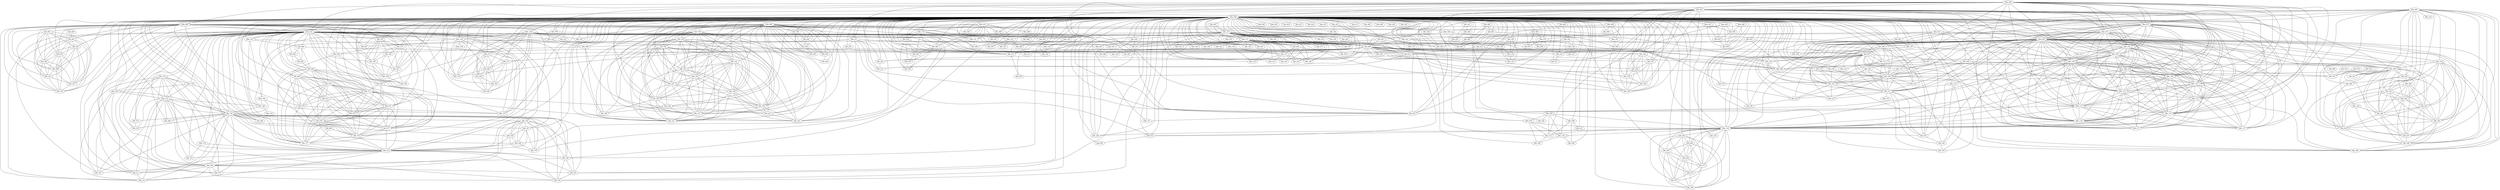 strict graph 1267 {
QDe_001 -- QDe_004;
QDe_001 -- QDe_092;
QDe_001 -- QDe_128;
QDe_001 -- QDi_109;
QDe_001 -- QDi_114;
QDe_001 -- QDi_180;
QDe_001 -- QDi_186;
QDe_001 -- QDi_204;
QDe_001 -- QDi_208;
QDe_001 -- QDi_233;
QDe_001 -- QDi_234;
QDe_001 -- QDi_241;
QDe_001 -- QDi_242;
QDe_001 -- QDi_243;
QDe_001 -- QDi_244;
QDe_001 -- QDi_245;
QDe_001 -- QDi_246;
QDe_001 -- QDi_247;
QDe_001 -- QDi_248;
QDe_001 -- QDi_294;
QDe_002 -- QDe_003;
QDe_002 -- QDe_004;
QDe_002 -- QDe_006;
QDe_002 -- QDe_009;
QDe_002 -- QDe_011;
QDe_002 -- QDe_014;
QDe_002 -- QDe_070;
QDe_002 -- QDe_071;
QDe_002 -- QDe_072;
QDe_002 -- QDe_103;
QDe_002 -- QDe_104;
QDe_002 -- QDe_105;
QDe_002 -- QDe_106;
QDe_002 -- QDe_109;
QDe_002 -- QDe_110;
QDe_002 -- QDe_111;
QDe_002 -- QDe_112;
QDe_002 -- QDe_113;
QDe_002 -- QDe_114;
QDe_002 -- QDe_116;
QDe_002 -- QDi_028;
QDe_002 -- QDi_042;
QDe_002 -- QDi_172;
QDe_003 -- QDe_004;
QDe_003 -- QDe_071;
QDe_003 -- QDe_072;
QDe_003 -- QDe_103;
QDe_003 -- QDe_104;
QDe_003 -- QDe_105;
QDe_003 -- QDe_106;
QDe_003 -- QDe_109;
QDe_003 -- QDe_110;
QDe_003 -- QDe_111;
QDe_003 -- QDe_112;
QDe_003 -- QDe_113;
QDe_003 -- QDe_114;
QDe_003 -- QDe_116;
QDe_003 -- QDe_136;
QDe_003 -- QDi_001;
QDe_003 -- QDi_006;
QDe_003 -- QDi_014;
QDe_003 -- QDi_017;
QDe_003 -- QDi_031;
QDe_003 -- QDi_042;
QDe_003 -- QDi_192;
QDe_003 -- QDi_193;
QDe_003 -- QDi_194;
QDe_003 -- QDi_195;
QDe_003 -- QDi_196;
QDe_003 -- QDi_198;
QDe_003 -- QDi_318;
QDe_004 -- QDe_005;
QDe_004 -- QDe_006;
QDe_004 -- QDe_007;
QDe_004 -- QDe_008;
QDe_004 -- QDe_009;
QDe_004 -- QDe_010;
QDe_004 -- QDe_011;
QDe_004 -- QDe_012;
QDe_004 -- QDe_014;
QDe_004 -- QDe_015;
QDe_004 -- QDe_019;
QDe_004 -- QDe_020;
QDe_004 -- QDe_021;
QDe_004 -- QDe_068;
QDe_004 -- QDe_069;
QDe_004 -- QDe_070;
QDe_004 -- QDe_071;
QDe_004 -- QDe_072;
QDe_004 -- QDe_088;
QDe_004 -- QDe_089;
QDe_004 -- QDe_090;
QDe_004 -- QDe_091;
QDe_004 -- QDe_092;
QDe_004 -- QDe_093;
QDe_004 -- QDe_096;
QDe_004 -- QDe_098;
QDe_004 -- QDe_099;
QDe_004 -- QDe_100;
QDe_004 -- QDe_101;
QDe_004 -- QDe_102;
QDe_004 -- QDe_103;
QDe_004 -- QDe_104;
QDe_004 -- QDe_105;
QDe_004 -- QDe_106;
QDe_004 -- QDe_107;
QDe_004 -- QDe_108;
QDe_004 -- QDe_109;
QDe_004 -- QDe_110;
QDe_004 -- QDe_111;
QDe_004 -- QDe_112;
QDe_004 -- QDe_113;
QDe_004 -- QDe_114;
QDe_004 -- QDe_115;
QDe_004 -- QDe_116;
QDe_004 -- QDe_118;
QDe_004 -- QDe_119;
QDe_004 -- QDe_121;
QDe_004 -- QDe_129;
QDe_004 -- QDe_130;
QDe_004 -- QDe_132;
QDe_004 -- QDe_133;
QDe_004 -- QDe_136;
QDe_004 -- QDe_137;
QDe_004 -- QDe_138;
QDe_004 -- QDe_139;
QDe_004 -- QDe_140;
QDe_004 -- QDe_141;
QDe_004 -- QDe_142;
QDe_004 -- QDe_143;
QDe_004 -- QDe_144;
QDe_004 -- QDi_001;
QDe_004 -- QDi_002;
QDe_004 -- QDi_003;
QDe_004 -- QDi_006;
QDe_004 -- QDi_009;
QDe_004 -- QDi_010;
QDe_004 -- QDi_012;
QDe_004 -- QDi_014;
QDe_004 -- QDi_015;
QDe_004 -- QDi_017;
QDe_004 -- QDi_018;
QDe_004 -- QDi_019;
QDe_004 -- QDi_020;
QDe_004 -- QDi_021;
QDe_004 -- QDi_023;
QDe_004 -- QDi_027;
QDe_004 -- QDi_028;
QDe_004 -- QDi_029;
QDe_004 -- QDi_031;
QDe_004 -- QDi_037;
QDe_004 -- QDi_042;
QDe_004 -- QDi_054;
QDe_004 -- QDi_055;
QDe_004 -- QDi_056;
QDe_004 -- QDi_057;
QDe_004 -- QDi_058;
QDe_004 -- QDi_059;
QDe_004 -- QDi_065;
QDe_004 -- QDi_068;
QDe_004 -- QDi_070;
QDe_004 -- QDi_071;
QDe_004 -- QDi_072;
QDe_004 -- QDi_073;
QDe_004 -- QDi_075;
QDe_004 -- QDi_080;
QDe_004 -- QDi_081;
QDe_004 -- QDi_082;
QDe_004 -- QDi_083;
QDe_004 -- QDi_086;
QDe_004 -- QDi_087;
QDe_004 -- QDi_088;
QDe_004 -- QDi_095;
QDe_004 -- QDi_099;
QDe_004 -- QDi_111;
QDe_004 -- QDi_120;
QDe_004 -- QDi_122;
QDe_004 -- QDi_123;
QDe_004 -- QDi_124;
QDe_004 -- QDi_126;
QDe_004 -- QDi_128;
QDe_004 -- QDi_129;
QDe_004 -- QDi_130;
QDe_004 -- QDi_132;
QDe_004 -- QDi_135;
QDe_004 -- QDi_136;
QDe_004 -- QDi_138;
QDe_004 -- QDi_139;
QDe_004 -- QDi_140;
QDe_004 -- QDi_141;
QDe_004 -- QDi_142;
QDe_004 -- QDi_143;
QDe_004 -- QDi_144;
QDe_004 -- QDi_147;
QDe_004 -- QDi_148;
QDe_004 -- QDi_149;
QDe_004 -- QDi_150;
QDe_004 -- QDi_151;
QDe_004 -- QDi_154;
QDe_004 -- QDi_155;
QDe_004 -- QDi_156;
QDe_004 -- QDi_157;
QDe_004 -- QDi_160;
QDe_004 -- QDi_161;
QDe_004 -- QDi_164;
QDe_004 -- QDi_167;
QDe_004 -- QDi_170;
QDe_004 -- QDi_172;
QDe_004 -- QDi_176;
QDe_004 -- QDi_177;
QDe_004 -- QDi_180;
QDe_004 -- QDi_184;
QDe_004 -- QDi_186;
QDe_004 -- QDi_187;
QDe_004 -- QDi_188;
QDe_004 -- QDi_190;
QDe_004 -- QDi_192;
QDe_004 -- QDi_193;
QDe_004 -- QDi_194;
QDe_004 -- QDi_195;
QDe_004 -- QDi_196;
QDe_004 -- QDi_198;
QDe_004 -- QDi_199;
QDe_004 -- QDi_200;
QDe_004 -- QDi_201;
QDe_004 -- QDi_202;
QDe_004 -- QDi_205;
QDe_004 -- QDi_206;
QDe_004 -- QDi_216;
QDe_004 -- QDi_218;
QDe_004 -- QDi_221;
QDe_004 -- QDi_223;
QDe_004 -- QDi_226;
QDe_004 -- QDi_228;
QDe_004 -- QDi_229;
QDe_004 -- QDi_231;
QDe_004 -- QDi_232;
QDe_004 -- QDi_236;
QDe_004 -- QDi_237;
QDe_004 -- QDi_238;
QDe_004 -- QDi_249;
QDe_004 -- QDi_250;
QDe_004 -- QDi_251;
QDe_004 -- QDi_252;
QDe_004 -- QDi_253;
QDe_004 -- QDi_254;
QDe_004 -- QDi_255;
QDe_004 -- QDi_259;
QDe_004 -- QDi_260;
QDe_004 -- QDi_261;
QDe_004 -- QDi_262;
QDe_004 -- QDi_263;
QDe_004 -- QDi_264;
QDe_004 -- QDi_265;
QDe_004 -- QDi_266;
QDe_004 -- QDi_268;
QDe_004 -- QDi_271;
QDe_004 -- QDi_273;
QDe_004 -- QDi_274;
QDe_004 -- QDi_275;
QDe_004 -- QDi_279;
QDe_004 -- QDi_282;
QDe_004 -- QDi_283;
QDe_004 -- QDi_285;
QDe_004 -- QDi_286;
QDe_004 -- QDi_289;
QDe_004 -- QDi_291;
QDe_004 -- QDi_292;
QDe_004 -- QDi_293;
QDe_004 -- QDi_295;
QDe_004 -- QDi_296;
QDe_004 -- QDi_297;
QDe_004 -- QDi_298;
QDe_004 -- QDi_300;
QDe_004 -- QDi_301;
QDe_004 -- QDi_303;
QDe_004 -- QDi_304;
QDe_004 -- QDi_305;
QDe_004 -- QDi_306;
QDe_004 -- QDi_308;
QDe_004 -- QDi_309;
QDe_004 -- QDi_317;
QDe_004 -- QDi_318;
QDe_004 -- QDi_320;
QDe_004 -- QDi_321;
QDe_004 -- QDi_322;
QDe_004 -- QDi_323;
QDe_004 -- QDi_324;
QDe_004 -- QDi_325;
QDe_004 -- QDi_326;
QDe_004 -- QDi_327;
QDe_004 -- QDi_328;
QDe_004 -- QDi_329;
QDe_004 -- QDi_330;
QDe_004 -- QDi_331;
QDe_004 -- QDi_332;
QDe_004 -- QDi_333;
QDe_004 -- QDi_334;
QDe_004 -- QDi_335;
QDe_004 -- QDi_336;
QDe_004 -- QDi_337;
QDe_004 -- QDi_338;
QDe_004 -- QDi_339;
QDe_004 -- QDi_340;
QDe_004 -- QDi_341;
QDe_004 -- QDi_342;
QDe_004 -- QDi_343;
QDe_004 -- QDi_344;
QDe_004 -- QDi_345;
QDe_004 -- QDi_346;
QDe_004 -- QDi_347;
QDe_005 -- QDe_019;
QDe_005 -- QDe_121;
QDe_005 -- QDi_054;
QDe_005 -- QDi_055;
QDe_005 -- QDi_056;
QDe_006 -- QDe_014;
QDe_006 -- QDe_021;
QDe_006 -- QDe_102;
QDe_006 -- QDe_107;
QDe_006 -- QDi_031;
QDe_006 -- QDi_042;
QDe_006 -- QDi_067;
QDe_006 -- QDi_074;
QDe_006 -- QDi_091;
QDe_006 -- QDi_092;
QDe_006 -- QDi_093;
QDe_006 -- QDi_095;
QDe_006 -- QDi_096;
QDe_006 -- QDi_099;
QDe_006 -- QDi_101;
QDe_006 -- QDi_103;
QDe_006 -- QDi_104;
QDe_006 -- QDi_155;
QDe_006 -- QDi_157;
QDe_006 -- QDi_160;
QDe_006 -- QDi_161;
QDe_006 -- QDi_164;
QDe_006 -- QDi_232;
QDe_006 -- QDi_279;
QDe_006 -- QDi_311;
QDe_006 -- QDi_313;
QDe_007 -- QDe_115;
QDe_007 -- QDe_137;
QDe_008 -- QDe_019;
QDe_008 -- QDe_096;
QDe_008 -- QDe_118;
QDe_008 -- QDe_121;
QDe_008 -- QDe_130;
QDe_008 -- QDi_228;
QDe_009 -- QDi_042;
QDe_009 -- QDi_067;
QDe_010 -- QDe_088;
QDe_010 -- QDe_119;
QDe_010 -- QDe_131;
QDe_010 -- QDe_132;
QDe_010 -- QDi_259;
QDe_010 -- QDi_260;
QDe_010 -- QDi_261;
QDe_010 -- QDi_290;
QDe_010 -- QDi_300;
QDe_010 -- QDi_301;
QDe_010 -- QDi_303;
QDe_010 -- QDi_311;
QDe_011 -- QDe_089;
QDe_011 -- QDe_090;
QDe_011 -- QDi_006;
QDe_011 -- QDi_010;
QDe_011 -- QDi_042;
QDe_011 -- QDi_057;
QDe_011 -- QDi_223;
QDe_011 -- QDi_229;
QDe_011 -- QDi_231;
QDe_011 -- QDi_255;
QDe_012 -- QDe_021;
QDe_012 -- QDe_091;
QDe_012 -- QDe_104;
QDe_012 -- QDe_105;
QDe_012 -- QDe_110;
QDe_012 -- QDi_079;
QDe_014 -- QDe_089;
QDe_014 -- QDe_090;
QDe_014 -- QDe_102;
QDe_014 -- QDe_134;
QDe_014 -- QDe_135;
QDe_014 -- QDe_136;
QDe_014 -- QDe_138;
QDe_014 -- QDe_139;
QDe_014 -- QDe_140;
QDe_014 -- QDe_141;
QDe_014 -- QDe_142;
QDe_014 -- QDe_143;
QDe_014 -- QDi_006;
QDe_014 -- QDi_031;
QDe_014 -- QDi_042;
QDe_014 -- QDi_060;
QDe_014 -- QDi_062;
QDe_014 -- QDi_063;
QDe_014 -- QDi_064;
QDe_014 -- QDi_065;
QDe_014 -- QDi_068;
QDe_014 -- QDi_070;
QDe_014 -- QDi_071;
QDe_014 -- QDi_072;
QDe_014 -- QDi_073;
QDe_014 -- QDi_074;
QDe_014 -- QDi_075;
QDe_014 -- QDi_076;
QDe_014 -- QDi_077;
QDe_014 -- QDi_136;
QDe_014 -- QDi_152;
QDe_014 -- QDi_155;
QDe_014 -- QDi_157;
QDe_014 -- QDi_160;
QDe_014 -- QDi_161;
QDe_014 -- QDi_164;
QDe_014 -- QDi_167;
QDe_014 -- QDi_168;
QDe_014 -- QDi_169;
QDe_014 -- QDi_170;
QDe_014 -- QDi_176;
QDe_014 -- QDi_177;
QDe_014 -- QDi_232;
QDe_014 -- QDi_249;
QDe_014 -- QDi_250;
QDe_014 -- QDi_251;
QDe_014 -- QDi_252;
QDe_014 -- QDi_262;
QDe_014 -- QDi_279;
QDe_014 -- QDi_280;
QDe_014 -- QDi_298;
QDe_014 -- QDi_311;
QDe_014 -- QDi_313;
QDe_014 -- QDi_314;
QDe_014 -- QDi_315;
QDe_014 -- QDi_316;
QDe_014 -- QDi_318;
QDe_014 -- QDi_319;
QDe_014 -- QDi_322;
QDe_014 -- QDi_333;
QDe_015 -- QDi_054;
QDe_015 -- QDi_055;
QDe_015 -- QDi_056;
QDe_019 -- QDe_118;
QDe_019 -- QDe_121;
QDe_019 -- QDe_130;
QDe_019 -- QDe_130;
QDe_019 -- QDi_309;
QDe_021 -- QDe_126;
QDe_021 -- QDe_127;
QDe_021 -- QDi_006;
QDe_021 -- QDi_010;
QDe_021 -- QDi_079;
QDe_068 -- QDi_054;
QDe_068 -- QDi_055;
QDe_068 -- QDi_056;
QDe_069 -- QDe_070;
QDe_069 -- QDi_057;
QDe_069 -- QDi_058;
QDe_070 -- QDe_118;
QDe_070 -- QDi_042;
QDe_070 -- QDi_057;
QDe_070 -- QDi_058;
QDe_071 -- QDe_072;
QDe_071 -- QDe_092;
QDe_071 -- QDe_103;
QDe_071 -- QDe_104;
QDe_071 -- QDe_105;
QDe_071 -- QDe_106;
QDe_071 -- QDe_109;
QDe_071 -- QDe_110;
QDe_071 -- QDe_111;
QDe_071 -- QDe_112;
QDe_071 -- QDe_113;
QDe_071 -- QDe_114;
QDe_071 -- QDe_116;
QDe_071 -- QDe_117;
QDe_071 -- QDe_118;
QDe_071 -- QDi_104;
QDe_071 -- QDi_171;
QDe_072 -- QDe_092;
QDe_072 -- QDe_103;
QDe_072 -- QDe_104;
QDe_072 -- QDe_105;
QDe_072 -- QDe_106;
QDe_072 -- QDe_109;
QDe_072 -- QDe_110;
QDe_072 -- QDe_111;
QDe_072 -- QDe_112;
QDe_072 -- QDe_113;
QDe_072 -- QDe_114;
QDe_072 -- QDe_116;
QDe_072 -- QDe_117;
QDe_072 -- QDe_118;
QDe_072 -- QDi_042;
QDe_072 -- QDi_171;
QDe_088 -- QDi_268;
QDe_089 -- QDe_090;
QDe_089 -- QDi_188;
QDe_089 -- QDi_190;
QDe_090 -- QDi_071;
QDe_090 -- QDi_074;
QDe_090 -- QDi_333;
QDe_091 -- QDe_107;
QDe_091 -- QDe_108;
QDe_092 -- QDe_103;
QDe_092 -- QDe_104;
QDe_092 -- QDe_105;
QDe_092 -- QDe_106;
QDe_092 -- QDe_109;
QDe_092 -- QDe_110;
QDe_092 -- QDe_111;
QDe_092 -- QDe_112;
QDe_092 -- QDe_113;
QDe_092 -- QDe_114;
QDe_092 -- QDe_116;
QDe_092 -- QDe_118;
QDe_092 -- QDe_128;
QDe_092 -- QDe_133;
QDe_092 -- QDi_086;
QDe_092 -- QDi_087;
QDe_092 -- QDi_109;
QDe_092 -- QDi_111;
QDe_092 -- QDi_114;
QDe_092 -- QDi_119;
QDe_092 -- QDi_120;
QDe_092 -- QDi_122;
QDe_092 -- QDi_123;
QDe_092 -- QDi_124;
QDe_092 -- QDi_126;
QDe_092 -- QDi_180;
QDe_092 -- QDi_186;
QDe_092 -- QDi_187;
QDe_092 -- QDi_204;
QDe_092 -- QDi_216;
QDe_092 -- QDi_217;
QDe_092 -- QDi_218;
QDe_092 -- QDi_219;
QDe_092 -- QDi_241;
QDe_092 -- QDi_242;
QDe_092 -- QDi_243;
QDe_092 -- QDi_244;
QDe_092 -- QDi_245;
QDe_092 -- QDi_246;
QDe_092 -- QDi_247;
QDe_092 -- QDi_248;
QDe_092 -- QDi_293;
QDe_092 -- QDi_294;
QDe_092 -- QDi_295;
QDe_092 -- QDi_304;
QDe_092 -- QDi_305;
QDe_096 -- QDe_121;
QDe_096 -- QDi_296;
QDe_096 -- QDi_321;
QDe_098 -- QDi_031;
QDe_098 -- QDi_138;
QDe_098 -- QDi_139;
QDe_098 -- QDi_140;
QDe_098 -- QDi_141;
QDe_098 -- QDi_142;
QDe_098 -- QDi_143;
QDe_098 -- QDi_144;
QDe_098 -- QDi_147;
QDe_098 -- QDi_148;
QDe_098 -- QDi_149;
QDe_098 -- QDi_150;
QDe_098 -- QDi_151;
QDe_098 -- QDi_156;
QDe_098 -- QDi_188;
QDe_098 -- QDi_190;
QDe_098 -- QDi_199;
QDe_098 -- QDi_200;
QDe_098 -- QDi_202;
QDe_098 -- QDi_203;
QDe_098 -- QDi_205;
QDe_098 -- QDi_221;
QDe_098 -- QDi_222;
QDe_098 -- QDi_223;
QDe_098 -- QDi_226;
QDe_098 -- QDi_237;
QDe_098 -- QDi_238;
QDe_099 -- QDe_100;
QDe_099 -- QDe_101;
QDe_099 -- QDi_004;
QDe_099 -- QDi_009;
QDe_100 -- QDe_101;
QDe_100 -- QDe_131;
QDe_100 -- QDi_004;
QDe_100 -- QDi_290;
QDe_101 -- QDi_004;
QDe_102 -- QDi_031;
QDe_102 -- QDi_067;
QDe_103 -- QDe_104;
QDe_103 -- QDe_105;
QDe_103 -- QDe_106;
QDe_103 -- QDe_109;
QDe_103 -- QDe_110;
QDe_103 -- QDe_111;
QDe_103 -- QDe_112;
QDe_103 -- QDe_113;
QDe_103 -- QDe_114;
QDe_103 -- QDe_116;
QDe_103 -- QDe_117;
QDe_103 -- QDe_118;
QDe_103 -- QDi_111;
QDe_103 -- QDi_119;
QDe_103 -- QDi_171;
QDe_104 -- QDe_105;
QDe_104 -- QDe_106;
QDe_104 -- QDe_109;
QDe_104 -- QDe_110;
QDe_104 -- QDe_111;
QDe_104 -- QDe_112;
QDe_104 -- QDe_113;
QDe_104 -- QDe_114;
QDe_104 -- QDe_116;
QDe_104 -- QDe_117;
QDe_104 -- QDe_118;
QDe_104 -- QDi_171;
QDe_105 -- QDe_106;
QDe_105 -- QDe_109;
QDe_105 -- QDe_110;
QDe_105 -- QDe_111;
QDe_105 -- QDe_112;
QDe_105 -- QDe_113;
QDe_105 -- QDe_114;
QDe_105 -- QDe_116;
QDe_105 -- QDe_117;
QDe_105 -- QDe_118;
QDe_105 -- QDi_028;
QDe_105 -- QDi_042;
QDe_105 -- QDi_171;
QDe_106 -- QDe_109;
QDe_106 -- QDe_110;
QDe_106 -- QDe_111;
QDe_106 -- QDe_112;
QDe_106 -- QDe_113;
QDe_106 -- QDe_114;
QDe_106 -- QDe_116;
QDe_106 -- QDe_117;
QDe_106 -- QDe_118;
QDe_106 -- QDi_042;
QDe_106 -- QDi_171;
QDe_107 -- QDe_108;
QDe_107 -- QDe_109;
QDe_109 -- QDe_110;
QDe_109 -- QDe_111;
QDe_109 -- QDe_112;
QDe_109 -- QDe_113;
QDe_109 -- QDe_114;
QDe_109 -- QDe_116;
QDe_109 -- QDe_117;
QDe_109 -- QDe_118;
QDe_109 -- QDi_079;
QDe_109 -- QDi_171;
QDe_110 -- QDe_111;
QDe_110 -- QDe_112;
QDe_110 -- QDe_113;
QDe_110 -- QDe_114;
QDe_110 -- QDe_116;
QDe_110 -- QDe_117;
QDe_110 -- QDe_118;
QDe_110 -- QDi_171;
QDe_111 -- QDe_112;
QDe_111 -- QDe_113;
QDe_111 -- QDe_114;
QDe_111 -- QDe_116;
QDe_111 -- QDe_117;
QDe_111 -- QDe_118;
QDe_111 -- QDi_171;
QDe_112 -- QDe_113;
QDe_112 -- QDe_114;
QDe_112 -- QDe_116;
QDe_112 -- QDe_117;
QDe_112 -- QDe_118;
QDe_112 -- QDi_171;
QDe_113 -- QDe_114;
QDe_113 -- QDe_116;
QDe_113 -- QDe_117;
QDe_113 -- QDe_118;
QDe_113 -- QDi_042;
QDe_113 -- QDi_171;
QDe_114 -- QDe_116;
QDe_114 -- QDe_117;
QDe_114 -- QDe_118;
QDe_114 -- QDi_171;
QDe_115 -- QDe_137;
QDe_115 -- QDe_145;
QDe_115 -- QDi_010;
QDe_115 -- QDi_031;
QDe_115 -- QDi_128;
QDe_115 -- QDi_129;
QDe_115 -- QDi_130;
QDe_115 -- QDi_132;
QDe_115 -- QDi_198;
QDe_115 -- QDi_236;
QDe_115 -- QDi_237;
QDe_115 -- QDi_238;
QDe_115 -- QDi_262;
QDe_115 -- QDi_276;
QDe_115 -- QDi_277;
QDe_115 -- QDi_278;
QDe_115 -- QDi_299;
QDe_115 -- QDi_306;
QDe_115 -- QDi_317;
QDe_115 -- QDi_325;
QDe_115 -- QDi_326;
QDe_115 -- QDi_334;
QDe_115 -- QDi_335;
QDe_115 -- QDi_336;
QDe_115 -- QDi_339;
QDe_115 -- QDi_340;
QDe_115 -- QDi_343;
QDe_115 -- QDi_345;
QDe_115 -- QDi_347;
QDe_116 -- QDe_117;
QDe_116 -- QDe_118;
QDe_116 -- QDi_171;
QDe_118 -- QDe_121;
QDe_118 -- QDe_130;
QDe_118 -- QDe_130;
QDe_118 -- QDi_010;
QDe_118 -- QDi_135;
QDe_118 -- QDi_238;
QDe_118 -- QDi_263;
QDe_118 -- QDi_264;
QDe_118 -- QDi_265;
QDe_118 -- QDi_266;
QDe_118 -- QDi_271;
QDe_118 -- QDi_272;
QDe_118 -- QDi_293;
QDe_118 -- QDi_307;
QDe_118 -- QDi_308;
QDe_119 -- QDe_131;
QDe_119 -- QDe_132;
QDe_119 -- QDi_259;
QDe_119 -- QDi_260;
QDe_119 -- QDi_261;
QDe_119 -- QDi_290;
QDe_119 -- QDi_302;
QDe_121 -- QDi_309;
QDe_126 -- QDi_244;
QDe_126 -- QDi_247;
QDe_128 -- QDi_180;
QDe_128 -- QDi_241;
QDe_128 -- QDi_242;
QDe_128 -- QDi_243;
QDe_128 -- QDi_244;
QDe_128 -- QDi_245;
QDe_128 -- QDi_246;
QDe_128 -- QDi_247;
QDe_128 -- QDi_248;
QDe_128 -- QDi_294;
QDe_129 -- QDe_136;
QDe_129 -- QDi_006;
QDe_129 -- QDi_156;
QDe_129 -- QDi_274;
QDe_129 -- QDi_275;
QDe_129 -- QDi_282;
QDe_129 -- QDi_283;
QDe_129 -- QDi_291;
QDe_129 -- QDi_292;
QDe_129 -- QDi_318;
QDe_129 -- QDi_331;
QDe_130 -- QDe_130;
QDe_130 -- QDi_296;
QDe_130 -- QDi_309;
QDe_131 -- QDi_290;
QDe_132 -- QDi_286;
QDe_132 -- QDi_287;
QDe_132 -- QDi_312;
QDe_133 -- QDi_217;
QDe_133 -- QDi_304;
QDe_133 -- QDi_305;
QDe_134 -- QDe_135;
QDe_134 -- QDe_139;
QDe_134 -- QDe_140;
QDe_134 -- QDe_141;
QDe_134 -- QDi_136;
QDe_134 -- QDi_232;
QDe_134 -- QDi_250;
QDe_134 -- QDi_314;
QDe_134 -- QDi_315;
QDe_134 -- QDi_316;
QDe_134 -- QDi_319;
QDe_135 -- QDi_232;
QDe_135 -- QDi_316;
QDe_136 -- QDe_146;
QDe_136 -- QDe_318;
QDe_136 -- QDi_006;
QDe_136 -- QDi_274;
QDe_136 -- QDi_282;
QDe_136 -- QDi_318;
QDe_137 -- QDe_144;
QDe_137 -- QDi_006;
QDe_137 -- QDi_198;
QDe_137 -- QDi_237;
QDe_137 -- QDi_299;
QDe_137 -- QDi_317;
QDe_137 -- QDi_323;
QDe_137 -- QDi_324;
QDe_137 -- QDi_325;
QDe_137 -- QDi_326;
QDe_137 -- QDi_327;
QDe_137 -- QDi_328;
QDe_137 -- QDi_332;
QDe_137 -- QDi_335;
QDe_137 -- QDi_336;
QDe_137 -- QDi_337;
QDe_137 -- QDi_338;
QDe_137 -- QDi_342;
QDe_137 -- QDi_343;
QDe_137 -- QDi_346;
QDe_137 -- QDi_347;
QDe_138 -- QDe_142;
QDe_138 -- QDi_322;
QDe_139 -- QDe_140;
QDe_139 -- QDe_141;
QDe_139 -- QDe_146;
QDe_139 -- QDi_136;
QDe_140 -- QDe_141;
QDe_140 -- QDi_136;
QDe_140 -- QDi_311;
QDe_140 -- QDi_313;
QDe_140 -- QDi_314;
QDe_141 -- QDe_146;
QDe_141 -- QDi_136;
QDe_141 -- QDi_232;
QDe_141 -- QDi_249;
QDe_141 -- QDi_252;
QDe_141 -- QDi_279;
QDe_141 -- QDi_280;
QDe_141 -- QDi_311;
QDe_141 -- QDi_313;
QDe_141 -- QDi_314;
QDe_141 -- QDi_319;
QDe_142 -- QDi_322;
QDe_143 -- QDe_145;
QDe_143 -- QDe_146;
QDe_143 -- QDi_060;
QDe_143 -- QDi_333;
QDe_144 -- QDi_317;
QDe_144 -- QDi_332;
QDe_145 -- QDe_146;
QDe_145 -- QDi_136;
QDe_145 -- QDi_333;
QDe_146 -- QDe_333;
QDe_146 -- QDi_136;
QDi_001 -- QDi_003;
QDi_001 -- QDi_006;
QDi_001 -- QDi_021;
QDi_001 -- QDi_023;
QDi_001 -- QDi_028;
QDi_001 -- QDi_196;
QDi_001 -- QDi_330;
QDi_004 -- QDi_198;
QDi_006 -- QDi_012;
QDi_006 -- QDi_014;
QDi_006 -- QDi_017;
QDi_006 -- QDi_023;
QDi_006 -- QDi_028;
QDi_006 -- QDi_031;
QDi_006 -- QDi_065;
QDi_006 -- QDi_087;
QDi_006 -- QDi_088;
QDi_006 -- QDi_111;
QDi_006 -- QDi_124;
QDi_006 -- QDi_154;
QDi_006 -- QDi_192;
QDi_006 -- QDi_193;
QDi_006 -- QDi_194;
QDi_006 -- QDi_195;
QDi_006 -- QDi_196;
QDi_006 -- QDi_198;
QDi_006 -- QDi_229;
QDi_006 -- QDi_231;
QDi_006 -- QDi_274;
QDi_006 -- QDi_275;
QDi_006 -- QDi_297;
QDi_006 -- QDi_306;
QDi_006 -- QDi_317;
QDi_006 -- QDi_318;
QDi_008 -- QDi_341;
QDi_010 -- QDi_029;
QDi_014 -- QDi_017;
QDi_019 -- QDi_021;
QDi_019 -- QDi_023;
QDi_019 -- QDi_027;
QDi_019 -- QDi_028;
QDi_020 -- QDi_184;
QDi_021 -- QDi_023;
QDi_021 -- QDi_028;
QDi_023 -- QDi_028;
QDi_023 -- QDi_229;
QDi_023 -- QDi_231;
QDi_027 -- QDi_028;
QDi_027 -- QDi_341;
QDi_028 -- QDi_059;
QDi_028 -- QDi_341;
QDi_031 -- QDi_059;
QDi_033 -- QDi_341;
QDi_034 -- QDi_341;
QDi_035 -- QDi_341;
QDi_042 -- QDi_172;
QDi_054 -- QDi_055;
QDi_054 -- QDi_056;
QDi_055 -- QDi_056;
QDi_060 -- QDi_062;
QDi_060 -- QDi_063;
QDi_060 -- QDi_064;
QDi_060 -- QDi_333;
QDi_062 -- QDi_063;
QDi_062 -- QDi_064;
QDi_063 -- QDi_064;
QDi_064 -- QDi_068;
QDi_064 -- QDi_070;
QDi_064 -- QDi_071;
QDi_064 -- QDi_072;
QDi_064 -- QDi_073;
QDi_064 -- QDi_075;
QDi_064 -- QDi_076;
QDi_064 -- QDi_077;
QDi_064 -- QDi_176;
QDi_064 -- QDi_177;
QDi_065 -- QDi_071;
QDi_065 -- QDi_073;
QDi_065 -- QDi_075;
QDi_065 -- QDi_076;
QDi_065 -- QDi_077;
QDi_068 -- QDi_070;
QDi_068 -- QDi_071;
QDi_068 -- QDi_072;
QDi_068 -- QDi_073;
QDi_068 -- QDi_074;
QDi_068 -- QDi_075;
QDi_068 -- QDi_076;
QDi_068 -- QDi_077;
QDi_068 -- QDi_176;
QDi_068 -- QDi_177;
QDi_069 -- QDi_176;
QDi_069 -- QDi_177;
QDi_070 -- QDi_071;
QDi_070 -- QDi_072;
QDi_070 -- QDi_073;
QDi_070 -- QDi_074;
QDi_070 -- QDi_075;
QDi_070 -- QDi_076;
QDi_070 -- QDi_077;
QDi_070 -- QDi_176;
QDi_070 -- QDi_177;
QDi_071 -- QDi_072;
QDi_071 -- QDi_073;
QDi_071 -- QDi_074;
QDi_071 -- QDi_075;
QDi_071 -- QDi_076;
QDi_071 -- QDi_077;
QDi_071 -- QDi_176;
QDi_071 -- QDi_177;
QDi_071 -- QDi_222;
QDi_071 -- QDi_223;
QDi_072 -- QDi_073;
QDi_072 -- QDi_074;
QDi_072 -- QDi_075;
QDi_072 -- QDi_076;
QDi_072 -- QDi_077;
QDi_072 -- QDi_176;
QDi_072 -- QDi_177;
QDi_073 -- QDi_075;
QDi_073 -- QDi_076;
QDi_073 -- QDi_077;
QDi_073 -- QDi_176;
QDi_073 -- QDi_177;
QDi_073 -- QDi_232;
QDi_074 -- QDi_176;
QDi_074 -- QDi_177;
QDi_074 -- QDi_333;
QDi_075 -- QDi_076;
QDi_075 -- QDi_077;
QDi_075 -- QDi_176;
QDi_075 -- QDi_177;
QDi_076 -- QDi_077;
QDi_076 -- QDi_176;
QDi_076 -- QDi_177;
QDi_076 -- QDi_232;
QDi_077 -- QDi_176;
QDi_077 -- QDi_177;
QDi_077 -- QDi_232;
QDi_080 -- QDi_081;
QDi_080 -- QDi_082;
QDi_080 -- QDi_083;
QDi_081 -- QDi_082;
QDi_081 -- QDi_083;
QDi_081 -- QDi_124;
QDi_082 -- QDi_083;
QDi_086 -- QDi_087;
QDi_086 -- QDi_111;
QDi_086 -- QDi_186;
QDi_086 -- QDi_187;
QDi_086 -- QDi_216;
QDi_086 -- QDi_217;
QDi_086 -- QDi_295;
QDi_087 -- QDi_109;
QDi_087 -- QDi_111;
QDi_087 -- QDi_114;
QDi_087 -- QDi_120;
QDi_087 -- QDi_123;
QDi_087 -- QDi_124;
QDi_087 -- QDi_126;
QDi_087 -- QDi_186;
QDi_087 -- QDi_187;
QDi_087 -- QDi_216;
QDi_087 -- QDi_217;
QDi_087 -- QDi_218;
QDi_087 -- QDi_219;
QDi_087 -- QDi_293;
QDi_087 -- QDi_294;
QDi_090 -- QDi_092;
QDi_091 -- QDi_092;
QDi_091 -- QDi_093;
QDi_091 -- QDi_095;
QDi_091 -- QDi_096;
QDi_091 -- QDi_099;
QDi_091 -- QDi_101;
QDi_091 -- QDi_103;
QDi_091 -- QDi_104;
QDi_092 -- QDi_093;
QDi_092 -- QDi_095;
QDi_092 -- QDi_096;
QDi_092 -- QDi_099;
QDi_092 -- QDi_101;
QDi_092 -- QDi_103;
QDi_092 -- QDi_104;
QDi_093 -- QDi_095;
QDi_093 -- QDi_096;
QDi_093 -- QDi_099;
QDi_093 -- QDi_101;
QDi_093 -- QDi_103;
QDi_093 -- QDi_104;
QDi_095 -- QDi_096;
QDi_095 -- QDi_099;
QDi_095 -- QDi_101;
QDi_095 -- QDi_103;
QDi_095 -- QDi_104;
QDi_096 -- QDi_099;
QDi_096 -- QDi_101;
QDi_096 -- QDi_103;
QDi_096 -- QDi_104;
QDi_099 -- QDi_101;
QDi_099 -- QDi_103;
QDi_099 -- QDi_104;
QDi_101 -- QDi_103;
QDi_101 -- QDi_104;
QDi_103 -- QDi_104;
QDi_109 -- QDi_180;
QDi_109 -- QDi_186;
QDi_109 -- QDi_187;
QDi_109 -- QDi_217;
QDi_109 -- QDi_294;
QDi_111 -- QDi_122;
QDi_111 -- QDi_186;
QDi_111 -- QDi_187;
QDi_111 -- QDi_217;
QDi_114 -- QDi_186;
QDi_114 -- QDi_187;
QDi_114 -- QDi_217;
QDi_120 -- QDi_186;
QDi_120 -- QDi_187;
QDi_120 -- QDi_217;
QDi_123 -- QDi_186;
QDi_123 -- QDi_187;
QDi_123 -- QDi_217;
QDi_124 -- QDi_186;
QDi_124 -- QDi_187;
QDi_124 -- QDi_217;
QDi_126 -- QDi_186;
QDi_126 -- QDi_187;
QDi_126 -- QDi_217;
QDi_128 -- QDi_129;
QDi_128 -- QDi_130;
QDi_128 -- QDi_132;
QDi_129 -- QDi_130;
QDi_129 -- QDi_132;
QDi_130 -- QDi_132;
QDi_135 -- QDi_271;
QDi_136 -- QDi_152;
QDi_136 -- QDi_167;
QDi_136 -- QDi_168;
QDi_136 -- QDi_169;
QDi_136 -- QDi_170;
QDi_136 -- QDi_232;
QDi_136 -- QDi_249;
QDi_136 -- QDi_250;
QDi_136 -- QDi_251;
QDi_136 -- QDi_252;
QDi_136 -- QDi_279;
QDi_136 -- QDi_280;
QDi_136 -- QDi_298;
QDi_136 -- QDi_311;
QDi_136 -- QDi_313;
QDi_136 -- QDi_314;
QDi_136 -- QDi_315;
QDi_136 -- QDi_319;
QDi_138 -- QDi_139;
QDi_138 -- QDi_140;
QDi_138 -- QDi_141;
QDi_138 -- QDi_142;
QDi_138 -- QDi_143;
QDi_138 -- QDi_144;
QDi_138 -- QDi_147;
QDi_138 -- QDi_148;
QDi_138 -- QDi_149;
QDi_138 -- QDi_150;
QDi_138 -- QDi_151;
QDi_138 -- QDi_221;
QDi_138 -- QDi_222;
QDi_138 -- QDi_223;
QDi_139 -- QDi_140;
QDi_139 -- QDi_141;
QDi_139 -- QDi_142;
QDi_139 -- QDi_143;
QDi_139 -- QDi_144;
QDi_139 -- QDi_147;
QDi_139 -- QDi_148;
QDi_139 -- QDi_149;
QDi_139 -- QDi_150;
QDi_139 -- QDi_151;
QDi_139 -- QDi_221;
QDi_139 -- QDi_223;
QDi_140 -- QDi_141;
QDi_140 -- QDi_142;
QDi_140 -- QDi_143;
QDi_140 -- QDi_144;
QDi_140 -- QDi_147;
QDi_140 -- QDi_148;
QDi_140 -- QDi_149;
QDi_140 -- QDi_150;
QDi_140 -- QDi_151;
QDi_140 -- QDi_188;
QDi_140 -- QDi_190;
QDi_140 -- QDi_221;
QDi_141 -- QDi_142;
QDi_141 -- QDi_143;
QDi_141 -- QDi_144;
QDi_141 -- QDi_147;
QDi_141 -- QDi_148;
QDi_141 -- QDi_149;
QDi_141 -- QDi_150;
QDi_141 -- QDi_151;
QDi_141 -- QDi_221;
QDi_142 -- QDi_143;
QDi_142 -- QDi_144;
QDi_142 -- QDi_147;
QDi_142 -- QDi_148;
QDi_142 -- QDi_149;
QDi_142 -- QDi_150;
QDi_142 -- QDi_151;
QDi_142 -- QDi_221;
QDi_142 -- QDi_222;
QDi_142 -- QDi_223;
QDi_143 -- QDi_144;
QDi_143 -- QDi_147;
QDi_143 -- QDi_148;
QDi_143 -- QDi_149;
QDi_143 -- QDi_150;
QDi_143 -- QDi_151;
QDi_143 -- QDi_221;
QDi_144 -- QDi_147;
QDi_144 -- QDi_148;
QDi_144 -- QDi_149;
QDi_144 -- QDi_150;
QDi_144 -- QDi_151;
QDi_144 -- QDi_221;
QDi_147 -- QDi_148;
QDi_147 -- QDi_149;
QDi_147 -- QDi_150;
QDi_147 -- QDi_151;
QDi_147 -- QDi_221;
QDi_148 -- QDi_149;
QDi_148 -- QDi_150;
QDi_148 -- QDi_151;
QDi_148 -- QDi_221;
QDi_148 -- QDi_222;
QDi_148 -- QDi_223;
QDi_149 -- QDi_150;
QDi_149 -- QDi_151;
QDi_149 -- QDi_188;
QDi_149 -- QDi_190;
QDi_149 -- QDi_221;
QDi_150 -- QDi_151;
QDi_150 -- QDi_221;
QDi_150 -- QDi_222;
QDi_150 -- QDi_223;
QDi_151 -- QDi_221;
QDi_152 -- QDi_167;
QDi_152 -- QDi_168;
QDi_152 -- QDi_169;
QDi_152 -- QDi_170;
QDi_152 -- QDi_232;
QDi_152 -- QDi_249;
QDi_152 -- QDi_250;
QDi_152 -- QDi_251;
QDi_152 -- QDi_252;
QDi_152 -- QDi_279;
QDi_155 -- QDi_157;
QDi_155 -- QDi_158;
QDi_155 -- QDi_160;
QDi_155 -- QDi_161;
QDi_155 -- QDi_164;
QDi_155 -- QDi_165;
QDi_157 -- QDi_158;
QDi_157 -- QDi_160;
QDi_157 -- QDi_161;
QDi_157 -- QDi_164;
QDi_157 -- QDi_165;
QDi_158 -- QDi_160;
QDi_158 -- QDi_161;
QDi_158 -- QDi_164;
QDi_160 -- QDi_161;
QDi_160 -- QDi_164;
QDi_160 -- QDi_165;
QDi_161 -- QDi_164;
QDi_161 -- QDi_165;
QDi_164 -- QDi_165;
QDi_167 -- QDi_168;
QDi_167 -- QDi_169;
QDi_167 -- QDi_170;
QDi_167 -- QDi_232;
QDi_168 -- QDi_169;
QDi_168 -- QDi_170;
QDi_168 -- QDi_232;
QDi_169 -- QDi_170;
QDi_169 -- QDi_232;
QDi_176 -- QDi_177;
QDi_176 -- QDi_232;
QDi_177 -- QDi_232;
QDi_180 -- QDi_186;
QDi_180 -- QDi_204;
QDi_180 -- QDi_208;
QDi_180 -- QDi_233;
QDi_180 -- QDi_241;
QDi_180 -- QDi_242;
QDi_180 -- QDi_243;
QDi_180 -- QDi_244;
QDi_180 -- QDi_245;
QDi_180 -- QDi_246;
QDi_180 -- QDi_247;
QDi_184 -- QDi_237;
QDi_184 -- QDi_324;
QDi_184 -- QDi_327;
QDi_184 -- QDi_346;
QDi_186 -- QDi_187;
QDi_186 -- QDi_216;
QDi_186 -- QDi_217;
QDi_186 -- QDi_218;
QDi_186 -- QDi_219;
QDi_186 -- QDi_293;
QDi_186 -- QDi_294;
QDi_187 -- QDi_217;
QDi_187 -- QDi_218;
QDi_187 -- QDi_219;
QDi_187 -- QDi_293;
QDi_188 -- QDi_190;
QDi_188 -- QDi_222;
QDi_188 -- QDi_223;
QDi_192 -- QDi_193;
QDi_192 -- QDi_194;
QDi_192 -- QDi_195;
QDi_192 -- QDi_196;
QDi_192 -- QDi_198;
QDi_193 -- QDi_194;
QDi_193 -- QDi_195;
QDi_193 -- QDi_196;
QDi_193 -- QDi_198;
QDi_194 -- QDi_195;
QDi_194 -- QDi_196;
QDi_194 -- QDi_198;
QDi_195 -- QDi_196;
QDi_195 -- QDi_198;
QDi_196 -- QDi_198;
QDi_199 -- QDi_200;
QDi_199 -- QDi_202;
QDi_199 -- QDi_203;
QDi_199 -- QDi_205;
QDi_200 -- QDi_202;
QDi_201 -- QDi_206;
QDi_201 -- QDi_224;
QDi_202 -- QDi_203;
QDi_202 -- QDi_205;
QDi_204 -- QDi_208;
QDi_204 -- QDi_209;
QDi_204 -- QDi_242;
QDi_204 -- QDi_245;
QDi_204 -- QDi_294;
QDi_205 -- QDi_226;
QDi_206 -- QDi_224;
QDi_208 -- QDi_246;
QDi_209 -- QDi_241;
QDi_209 -- QDi_242;
QDi_209 -- QDi_243;
QDi_209 -- QDi_244;
QDi_209 -- QDi_245;
QDi_209 -- QDi_246;
QDi_209 -- QDi_247;
QDi_216 -- QDi_217;
QDi_217 -- QDi_218;
QDi_217 -- QDi_219;
QDi_217 -- QDi_293;
QDi_217 -- QDi_294;
QDi_217 -- QDi_304;
QDi_217 -- QDi_305;
QDi_217 -- QDi_310;
QDi_218 -- QDi_295;
QDi_222 -- QDi_223;
QDi_229 -- QDi_231;
QDi_232 -- QDi_249;
QDi_232 -- QDi_250;
QDi_232 -- QDi_251;
QDi_232 -- QDi_252;
QDi_232 -- QDi_311;
QDi_232 -- QDi_313;
QDi_232 -- QDi_316;
QDi_236 -- QDi_237;
QDi_236 -- QDi_238;
QDi_237 -- QDi_238;
QDi_241 -- QDi_242;
QDi_241 -- QDi_243;
QDi_241 -- QDi_244;
QDi_241 -- QDi_245;
QDi_241 -- QDi_246;
QDi_241 -- QDi_247;
QDi_241 -- QDi_248;
QDi_242 -- QDi_243;
QDi_242 -- QDi_244;
QDi_242 -- QDi_245;
QDi_242 -- QDi_246;
QDi_242 -- QDi_247;
QDi_242 -- QDi_248;
QDi_243 -- QDi_244;
QDi_243 -- QDi_245;
QDi_243 -- QDi_246;
QDi_243 -- QDi_247;
QDi_243 -- QDi_248;
QDi_244 -- QDi_245;
QDi_244 -- QDi_246;
QDi_244 -- QDi_247;
QDi_244 -- QDi_248;
QDi_245 -- QDi_246;
QDi_245 -- QDi_247;
QDi_245 -- QDi_248;
QDi_245 -- QDi_294;
QDi_246 -- QDi_247;
QDi_246 -- QDi_248;
QDi_247 -- QDi_248;
QDi_248 -- QDi_294;
QDi_249 -- QDi_250;
QDi_249 -- QDi_251;
QDi_249 -- QDi_252;
QDi_250 -- QDi_251;
QDi_250 -- QDi_252;
QDi_250 -- QDi_279;
QDi_250 -- QDi_311;
QDi_250 -- QDi_313;
QDi_250 -- QDi_314;
QDi_251 -- QDi_252;
QDi_253 -- QDi_254;
QDi_253 -- QDi_343;
QDi_253 -- QDi_346;
QDi_259 -- QDi_260;
QDi_259 -- QDi_261;
QDi_259 -- QDi_270;
QDi_259 -- QDi_302;
QDi_260 -- QDi_261;
QDi_260 -- QDi_270;
QDi_260 -- QDi_302;
QDi_261 -- QDi_270;
QDi_261 -- QDi_302;
QDi_263 -- QDi_264;
QDi_263 -- QDi_265;
QDi_263 -- QDi_266;
QDi_263 -- QDi_271;
QDi_263 -- QDi_272;
QDi_263 -- QDi_307;
QDi_263 -- QDi_308;
QDi_264 -- QDi_265;
QDi_264 -- QDi_266;
QDi_264 -- QDi_271;
QDi_264 -- QDi_272;
QDi_264 -- QDi_307;
QDi_264 -- QDi_308;
QDi_265 -- QDi_266;
QDi_265 -- QDi_271;
QDi_265 -- QDi_272;
QDi_265 -- QDi_307;
QDi_265 -- QDi_308;
QDi_266 -- QDi_271;
QDi_266 -- QDi_272;
QDi_266 -- QDi_307;
QDi_266 -- QDi_308;
QDi_270 -- QDi_302;
QDi_271 -- QDi_272;
QDi_271 -- QDi_307;
QDi_271 -- QDi_308;
QDi_272 -- QDi_307;
QDi_272 -- QDi_308;
QDi_274 -- QDi_275;
QDi_274 -- QDi_282;
QDi_274 -- QDi_283;
QDi_274 -- QDi_291;
QDi_274 -- QDi_292;
QDi_274 -- QDi_318;
QDi_275 -- QDi_282;
QDi_275 -- QDi_283;
QDi_275 -- QDi_291;
QDi_275 -- QDi_292;
QDi_276 -- QDi_277;
QDi_282 -- QDi_283;
QDi_282 -- QDi_291;
QDi_282 -- QDi_292;
QDi_282 -- QDi_318;
QDi_283 -- QDi_291;
QDi_283 -- QDi_292;
QDi_291 -- QDi_292;
QDi_293 -- QDi_304;
QDi_299 -- QDi_317;
QDi_299 -- QDi_325;
QDi_299 -- QDi_326;
QDi_299 -- QDi_345;
QDi_300 -- QDi_301;
QDi_304 -- QDi_305;
QDi_307 -- QDi_308;
QDi_311 -- QDi_313;
QDi_315 -- QDi_319;
QDi_317 -- QDi_325;
QDi_317 -- QDi_326;
QDi_317 -- QDi_332;
QDi_317 -- QDi_336;
QDi_317 -- QDi_337;
QDi_324 -- QDi_327;
QDi_344 -- QDi_346;
}